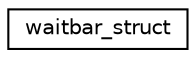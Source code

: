 digraph "Graphical Class Hierarchy"
{
 // INTERACTIVE_SVG=YES
  edge [fontname="Helvetica",fontsize="10",labelfontname="Helvetica",labelfontsize="10"];
  node [fontname="Helvetica",fontsize="10",shape=record];
  rankdir="LR";
  Node1 [label="waitbar_struct",height=0.2,width=0.4,color="black", fillcolor="white", style="filled",URL="$structwaitbar__struct.html"];
}
